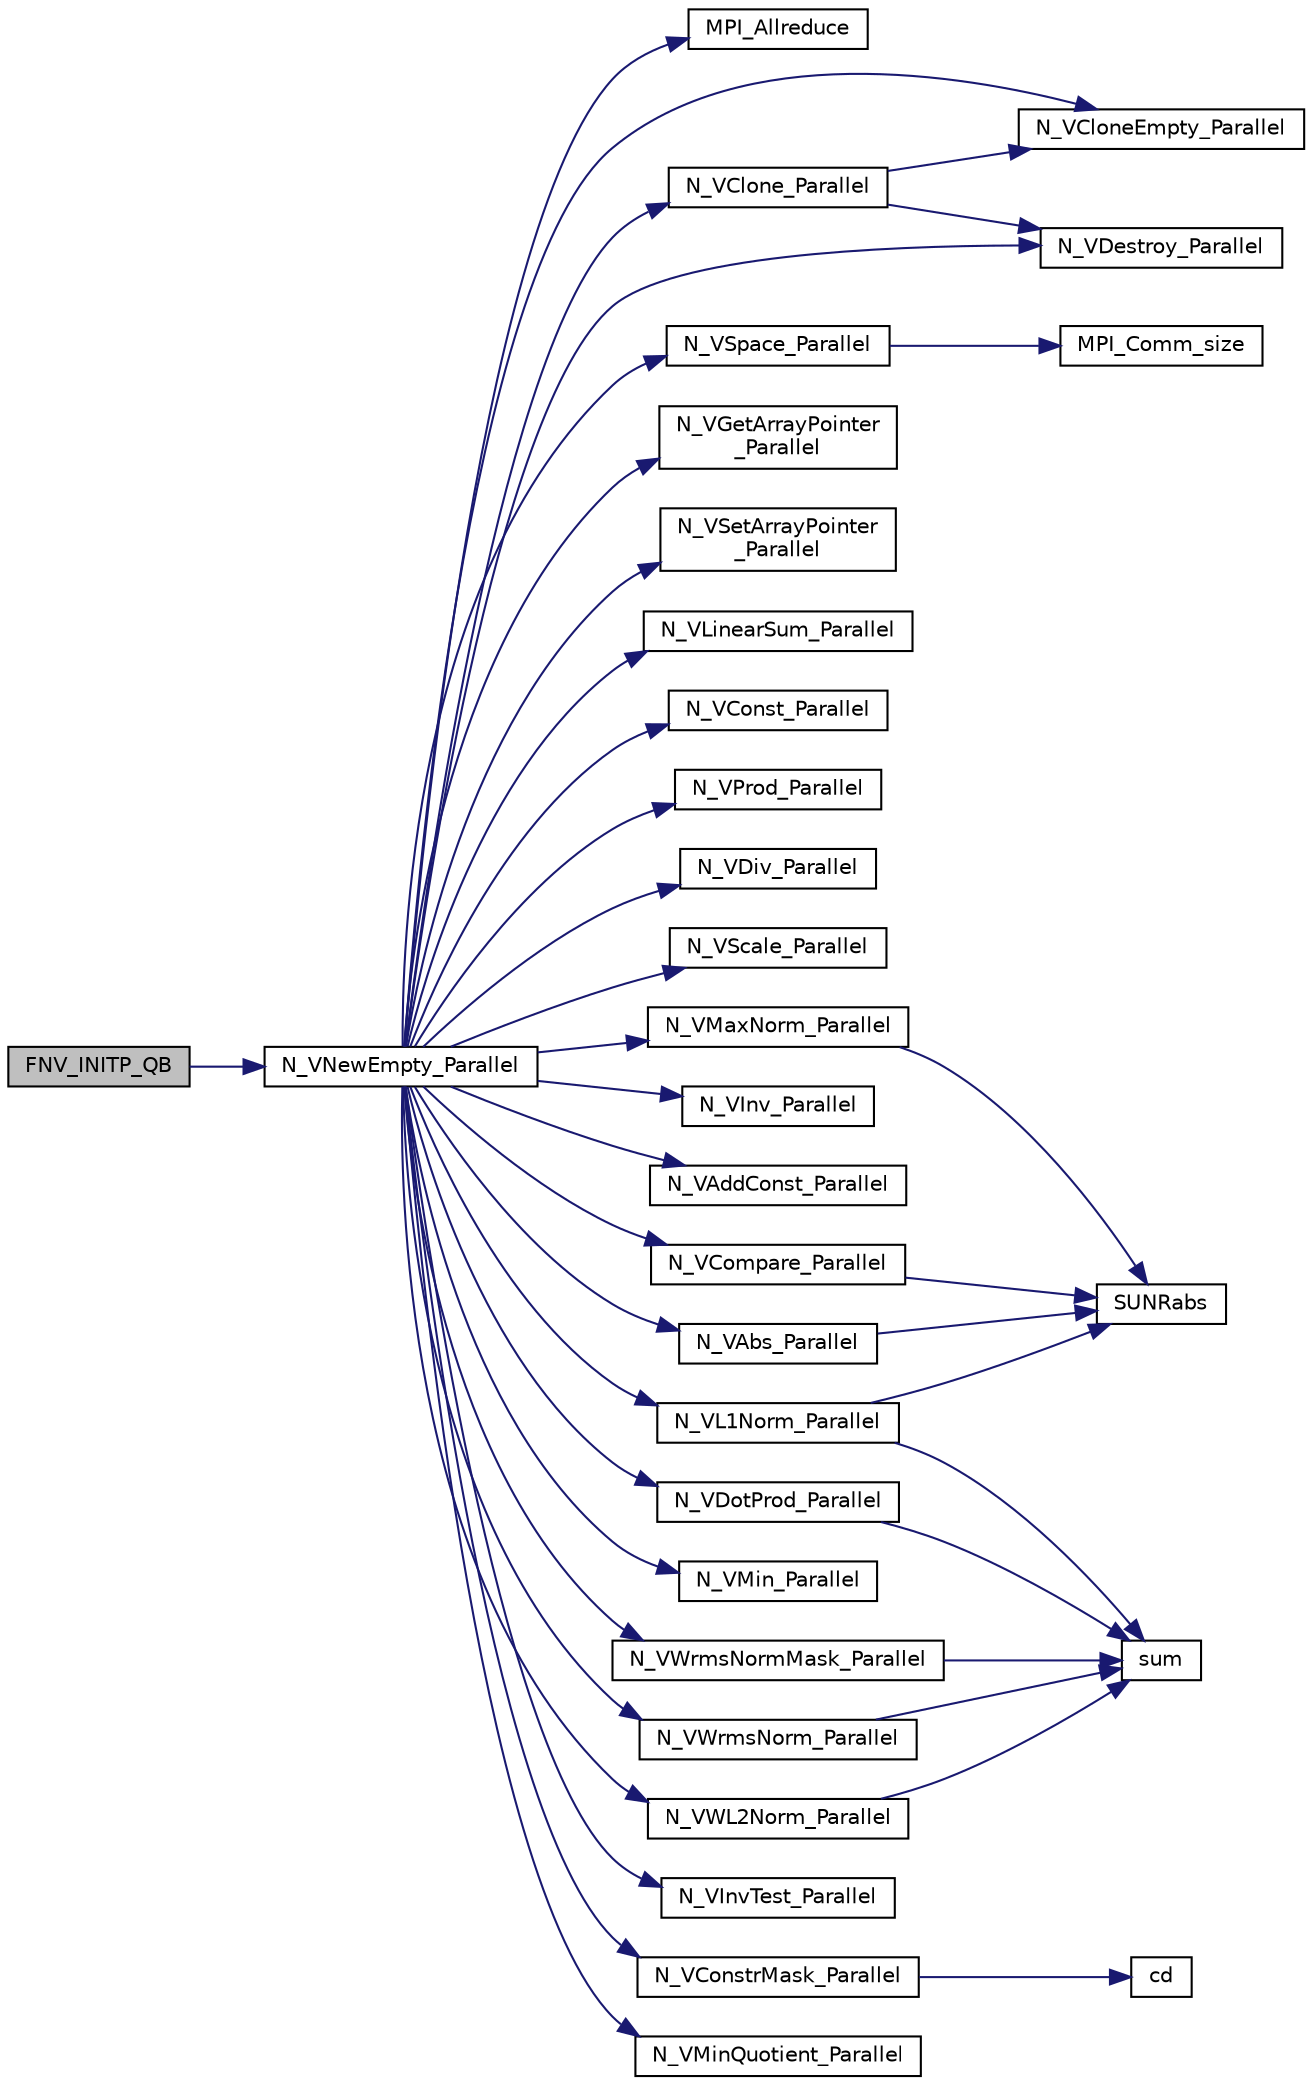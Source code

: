 digraph "FNV_INITP_QB"
{
  edge [fontname="Helvetica",fontsize="10",labelfontname="Helvetica",labelfontsize="10"];
  node [fontname="Helvetica",fontsize="10",shape=record];
  rankdir="LR";
  Node68 [label="FNV_INITP_QB",height=0.2,width=0.4,color="black", fillcolor="grey75", style="filled", fontcolor="black"];
  Node68 -> Node69 [color="midnightblue",fontsize="10",style="solid",fontname="Helvetica"];
  Node69 [label="N_VNewEmpty_Parallel",height=0.2,width=0.4,color="black", fillcolor="white", style="filled",URL="$d5/dcd/nvector__parallel_8h.html#a147965364699534e6d0943039dc8057e"];
  Node69 -> Node70 [color="midnightblue",fontsize="10",style="solid",fontname="Helvetica"];
  Node70 [label="MPI_Allreduce",height=0.2,width=0.4,color="black", fillcolor="white", style="filled",URL="$dd/d91/_n___v_dot_prod_8m.html#ada2f602fc0ac693d1c0f4cd1a2fb0d50"];
  Node69 -> Node71 [color="midnightblue",fontsize="10",style="solid",fontname="Helvetica"];
  Node71 [label="N_VClone_Parallel",height=0.2,width=0.4,color="black", fillcolor="white", style="filled",URL="$d9/d05/nvector__parallel_8c.html#acaf4e4cdb92e4a0a40c8a81b5b4a54f4"];
  Node71 -> Node72 [color="midnightblue",fontsize="10",style="solid",fontname="Helvetica"];
  Node72 [label="N_VCloneEmpty_Parallel",height=0.2,width=0.4,color="black", fillcolor="white", style="filled",URL="$d9/d05/nvector__parallel_8c.html#ad5464979d48c1dd372615ab644bf5d2d"];
  Node71 -> Node73 [color="midnightblue",fontsize="10",style="solid",fontname="Helvetica"];
  Node73 [label="N_VDestroy_Parallel",height=0.2,width=0.4,color="black", fillcolor="white", style="filled",URL="$d9/d05/nvector__parallel_8c.html#a188bc18c57d63d01b1e216d86a00881f"];
  Node69 -> Node72 [color="midnightblue",fontsize="10",style="solid",fontname="Helvetica"];
  Node69 -> Node73 [color="midnightblue",fontsize="10",style="solid",fontname="Helvetica"];
  Node69 -> Node74 [color="midnightblue",fontsize="10",style="solid",fontname="Helvetica"];
  Node74 [label="N_VSpace_Parallel",height=0.2,width=0.4,color="black", fillcolor="white", style="filled",URL="$d9/d05/nvector__parallel_8c.html#a6ca67a195803fb0b86ea3829b12a60ca"];
  Node74 -> Node75 [color="midnightblue",fontsize="10",style="solid",fontname="Helvetica"];
  Node75 [label="MPI_Comm_size",height=0.2,width=0.4,color="black", fillcolor="white", style="filled",URL="$dc/de2/mcvs_atm_disp__kry__bbd__p_8m.html#a0752c9f8e974c942931e1e760ac292c0"];
  Node69 -> Node76 [color="midnightblue",fontsize="10",style="solid",fontname="Helvetica"];
  Node76 [label="N_VGetArrayPointer\l_Parallel",height=0.2,width=0.4,color="black", fillcolor="white", style="filled",URL="$d9/d05/nvector__parallel_8c.html#a360d46fccee198dbe197510096cf0a0d"];
  Node69 -> Node77 [color="midnightblue",fontsize="10",style="solid",fontname="Helvetica"];
  Node77 [label="N_VSetArrayPointer\l_Parallel",height=0.2,width=0.4,color="black", fillcolor="white", style="filled",URL="$d9/d05/nvector__parallel_8c.html#a22e68c301db61b877c46b81bdae00766"];
  Node69 -> Node78 [color="midnightblue",fontsize="10",style="solid",fontname="Helvetica"];
  Node78 [label="N_VLinearSum_Parallel",height=0.2,width=0.4,color="black", fillcolor="white", style="filled",URL="$d9/d05/nvector__parallel_8c.html#a50575e2033e96b8587cb7cb9d7d6bb03"];
  Node69 -> Node79 [color="midnightblue",fontsize="10",style="solid",fontname="Helvetica"];
  Node79 [label="N_VConst_Parallel",height=0.2,width=0.4,color="black", fillcolor="white", style="filled",URL="$d9/d05/nvector__parallel_8c.html#af4e1831d47bd626e70c3bcbdf7b8687a"];
  Node69 -> Node80 [color="midnightblue",fontsize="10",style="solid",fontname="Helvetica"];
  Node80 [label="N_VProd_Parallel",height=0.2,width=0.4,color="black", fillcolor="white", style="filled",URL="$d9/d05/nvector__parallel_8c.html#ac6d48f7334746d703892a509a851bde0"];
  Node69 -> Node81 [color="midnightblue",fontsize="10",style="solid",fontname="Helvetica"];
  Node81 [label="N_VDiv_Parallel",height=0.2,width=0.4,color="black", fillcolor="white", style="filled",URL="$d9/d05/nvector__parallel_8c.html#ab1f1d66b38a8a3f4dae4fb28bf324201"];
  Node69 -> Node82 [color="midnightblue",fontsize="10",style="solid",fontname="Helvetica"];
  Node82 [label="N_VScale_Parallel",height=0.2,width=0.4,color="black", fillcolor="white", style="filled",URL="$d9/d05/nvector__parallel_8c.html#a488d2e685a28f51e94508eef402f6d74"];
  Node69 -> Node83 [color="midnightblue",fontsize="10",style="solid",fontname="Helvetica"];
  Node83 [label="N_VAbs_Parallel",height=0.2,width=0.4,color="black", fillcolor="white", style="filled",URL="$d9/d05/nvector__parallel_8c.html#a464b3f0a2a3dd0642e531646cd288b06"];
  Node83 -> Node84 [color="midnightblue",fontsize="10",style="solid",fontname="Helvetica"];
  Node84 [label="SUNRabs",height=0.2,width=0.4,color="black", fillcolor="white", style="filled",URL="$d4/d2b/3rd_party_2sundials_2build_2include_2sundials_2sundials__math_8h.html#af60ee8fc5ac94d0b36d8870bdbaff7d7"];
  Node69 -> Node85 [color="midnightblue",fontsize="10",style="solid",fontname="Helvetica"];
  Node85 [label="N_VInv_Parallel",height=0.2,width=0.4,color="black", fillcolor="white", style="filled",URL="$d9/d05/nvector__parallel_8c.html#aeccafa715989acf970dbff2102e36564"];
  Node69 -> Node86 [color="midnightblue",fontsize="10",style="solid",fontname="Helvetica"];
  Node86 [label="N_VAddConst_Parallel",height=0.2,width=0.4,color="black", fillcolor="white", style="filled",URL="$d9/d05/nvector__parallel_8c.html#ac56934646d639626426ea6669df9eca3"];
  Node69 -> Node87 [color="midnightblue",fontsize="10",style="solid",fontname="Helvetica"];
  Node87 [label="N_VDotProd_Parallel",height=0.2,width=0.4,color="black", fillcolor="white", style="filled",URL="$d9/d05/nvector__parallel_8c.html#a02f61bce10ffaff11070205fe86c7a8c"];
  Node87 -> Node88 [color="midnightblue",fontsize="10",style="solid",fontname="Helvetica"];
  Node88 [label="sum",height=0.2,width=0.4,color="black", fillcolor="white", style="filled",URL="$dd/d3c/examplehs071_8m.html#ad1d7e10c2dad1043eb0e1b51f99f1b31"];
  Node69 -> Node89 [color="midnightblue",fontsize="10",style="solid",fontname="Helvetica"];
  Node89 [label="N_VMaxNorm_Parallel",height=0.2,width=0.4,color="black", fillcolor="white", style="filled",URL="$d9/d05/nvector__parallel_8c.html#a1cfc6fe469acaaf7f67a90546f631966"];
  Node89 -> Node84 [color="midnightblue",fontsize="10",style="solid",fontname="Helvetica"];
  Node69 -> Node90 [color="midnightblue",fontsize="10",style="solid",fontname="Helvetica"];
  Node90 [label="N_VWrmsNormMask_Parallel",height=0.2,width=0.4,color="black", fillcolor="white", style="filled",URL="$d9/d05/nvector__parallel_8c.html#a40d9116e6b3632e4e1f6e2fdbe0456e6"];
  Node90 -> Node88 [color="midnightblue",fontsize="10",style="solid",fontname="Helvetica"];
  Node69 -> Node91 [color="midnightblue",fontsize="10",style="solid",fontname="Helvetica"];
  Node91 [label="N_VWrmsNorm_Parallel",height=0.2,width=0.4,color="black", fillcolor="white", style="filled",URL="$d9/d05/nvector__parallel_8c.html#a070668c9dea57781906ac39c47d47b6a"];
  Node91 -> Node88 [color="midnightblue",fontsize="10",style="solid",fontname="Helvetica"];
  Node69 -> Node92 [color="midnightblue",fontsize="10",style="solid",fontname="Helvetica"];
  Node92 [label="N_VMin_Parallel",height=0.2,width=0.4,color="black", fillcolor="white", style="filled",URL="$d9/d05/nvector__parallel_8c.html#a19820e5eb2c7cdf0ca67377b868546f0"];
  Node69 -> Node93 [color="midnightblue",fontsize="10",style="solid",fontname="Helvetica"];
  Node93 [label="N_VWL2Norm_Parallel",height=0.2,width=0.4,color="black", fillcolor="white", style="filled",URL="$d9/d05/nvector__parallel_8c.html#a2fe723da0308ff408d40cc331f16efc7"];
  Node93 -> Node88 [color="midnightblue",fontsize="10",style="solid",fontname="Helvetica"];
  Node69 -> Node94 [color="midnightblue",fontsize="10",style="solid",fontname="Helvetica"];
  Node94 [label="N_VL1Norm_Parallel",height=0.2,width=0.4,color="black", fillcolor="white", style="filled",URL="$d9/d05/nvector__parallel_8c.html#ab150bb1b037f65566d6303480a0948d9"];
  Node94 -> Node88 [color="midnightblue",fontsize="10",style="solid",fontname="Helvetica"];
  Node94 -> Node84 [color="midnightblue",fontsize="10",style="solid",fontname="Helvetica"];
  Node69 -> Node95 [color="midnightblue",fontsize="10",style="solid",fontname="Helvetica"];
  Node95 [label="N_VCompare_Parallel",height=0.2,width=0.4,color="black", fillcolor="white", style="filled",URL="$d9/d05/nvector__parallel_8c.html#a9af6ca57aefcbc1e6bf6f2788ccb61b2"];
  Node95 -> Node84 [color="midnightblue",fontsize="10",style="solid",fontname="Helvetica"];
  Node69 -> Node96 [color="midnightblue",fontsize="10",style="solid",fontname="Helvetica"];
  Node96 [label="N_VInvTest_Parallel",height=0.2,width=0.4,color="black", fillcolor="white", style="filled",URL="$d9/d05/nvector__parallel_8c.html#aa98b239baf93d096584d8ca2df75278f"];
  Node69 -> Node97 [color="midnightblue",fontsize="10",style="solid",fontname="Helvetica"];
  Node97 [label="N_VConstrMask_Parallel",height=0.2,width=0.4,color="black", fillcolor="white", style="filled",URL="$d9/d05/nvector__parallel_8c.html#a6000a9d1be21f9fe436bc038a8c9addc"];
  Node97 -> Node98 [color="midnightblue",fontsize="10",style="solid",fontname="Helvetica"];
  Node98 [label="cd",height=0.2,width=0.4,color="black", fillcolor="white", style="filled",URL="$d0/dcd/install___s_t_b_8m.html#ab803317dd7036b119334bb8916eb406e"];
  Node69 -> Node99 [color="midnightblue",fontsize="10",style="solid",fontname="Helvetica"];
  Node99 [label="N_VMinQuotient_Parallel",height=0.2,width=0.4,color="black", fillcolor="white", style="filled",URL="$d9/d05/nvector__parallel_8c.html#ac4c18c8c90f94f9c3aa4e561a929fefa"];
}
